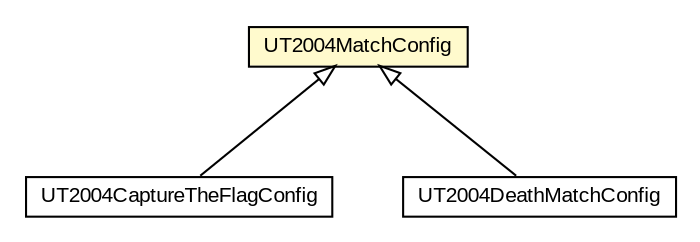 #!/usr/local/bin/dot
#
# Class diagram 
# Generated by UMLGraph version 5.1 (http://www.umlgraph.org/)
#

digraph G {
	edge [fontname="arial",fontsize=10,labelfontname="arial",labelfontsize=10];
	node [fontname="arial",fontsize=10,shape=plaintext];
	nodesep=0.25;
	ranksep=0.5;
	// cz.cuni.amis.pogamut.ut2004.tournament.capturetheflag.UT2004CaptureTheFlagConfig
	c1711 [label=<<table title="cz.cuni.amis.pogamut.ut2004.tournament.capturetheflag.UT2004CaptureTheFlagConfig" border="0" cellborder="1" cellspacing="0" cellpadding="2" port="p" href="../capturetheflag/UT2004CaptureTheFlagConfig.html">
		<tr><td><table border="0" cellspacing="0" cellpadding="1">
<tr><td align="center" balign="center"> UT2004CaptureTheFlagConfig </td></tr>
		</table></td></tr>
		</table>>, fontname="arial", fontcolor="black", fontsize=10.0];
	// cz.cuni.amis.pogamut.ut2004.tournament.deathmatch.UT2004DeathMatchConfig
	c1717 [label=<<table title="cz.cuni.amis.pogamut.ut2004.tournament.deathmatch.UT2004DeathMatchConfig" border="0" cellborder="1" cellspacing="0" cellpadding="2" port="p" href="../deathmatch/UT2004DeathMatchConfig.html">
		<tr><td><table border="0" cellspacing="0" cellpadding="1">
<tr><td align="center" balign="center"> UT2004DeathMatchConfig </td></tr>
		</table></td></tr>
		</table>>, fontname="arial", fontcolor="black", fontsize=10.0];
	// cz.cuni.amis.pogamut.ut2004.tournament.match.UT2004MatchConfig
	c1727 [label=<<table title="cz.cuni.amis.pogamut.ut2004.tournament.match.UT2004MatchConfig" border="0" cellborder="1" cellspacing="0" cellpadding="2" port="p" bgcolor="lemonChiffon" href="./UT2004MatchConfig.html">
		<tr><td><table border="0" cellspacing="0" cellpadding="1">
<tr><td align="center" balign="center"> UT2004MatchConfig </td></tr>
		</table></td></tr>
		</table>>, fontname="arial", fontcolor="black", fontsize=10.0];
	//cz.cuni.amis.pogamut.ut2004.tournament.capturetheflag.UT2004CaptureTheFlagConfig extends cz.cuni.amis.pogamut.ut2004.tournament.match.UT2004MatchConfig
	c1727:p -> c1711:p [dir=back,arrowtail=empty];
	//cz.cuni.amis.pogamut.ut2004.tournament.deathmatch.UT2004DeathMatchConfig extends cz.cuni.amis.pogamut.ut2004.tournament.match.UT2004MatchConfig
	c1727:p -> c1717:p [dir=back,arrowtail=empty];
}

